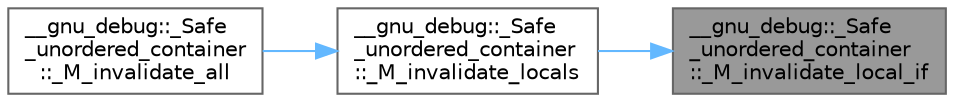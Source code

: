 digraph "__gnu_debug::_Safe_unordered_container::_M_invalidate_local_if"
{
 // LATEX_PDF_SIZE
  bgcolor="transparent";
  edge [fontname=Helvetica,fontsize=10,labelfontname=Helvetica,labelfontsize=10];
  node [fontname=Helvetica,fontsize=10,shape=box,height=0.2,width=0.4];
  rankdir="RL";
  Node1 [id="Node000001",label="__gnu_debug::_Safe\l_unordered_container\l::_M_invalidate_local_if",height=0.2,width=0.4,color="gray40", fillcolor="grey60", style="filled", fontcolor="black",tooltip=" "];
  Node1 -> Node2 [id="edge3_Node000001_Node000002",dir="back",color="steelblue1",style="solid",tooltip=" "];
  Node2 [id="Node000002",label="__gnu_debug::_Safe\l_unordered_container\l::_M_invalidate_locals",height=0.2,width=0.4,color="grey40", fillcolor="white", style="filled",URL="$class____gnu__debug_1_1___safe__unordered__container.html#af38fea658dbbc19d870448021ade3a17",tooltip=" "];
  Node2 -> Node3 [id="edge4_Node000002_Node000003",dir="back",color="steelblue1",style="solid",tooltip=" "];
  Node3 [id="Node000003",label="__gnu_debug::_Safe\l_unordered_container\l::_M_invalidate_all",height=0.2,width=0.4,color="grey40", fillcolor="white", style="filled",URL="$class____gnu__debug_1_1___safe__unordered__container.html#a1cd59f7dfebb1c28f012efacbcfd92a2",tooltip=" "];
}
